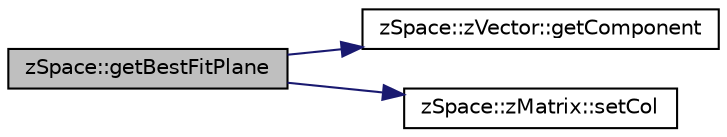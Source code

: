digraph "zSpace::getBestFitPlane"
{
  edge [fontname="Helvetica",fontsize="10",labelfontname="Helvetica",labelfontsize="10"];
  node [fontname="Helvetica",fontsize="10",shape=record];
  rankdir="LR";
  Node31 [label="zSpace::getBestFitPlane",height=0.2,width=0.4,color="black", fillcolor="grey75", style="filled", fontcolor="black"];
  Node31 -> Node32 [color="midnightblue",fontsize="10",style="solid",fontname="Helvetica"];
  Node32 [label="zSpace::zVector::getComponent",height=0.2,width=0.4,color="black", fillcolor="white", style="filled",URL="$classz_space_1_1z_vector.html#a90d8f98859c540c5fd0bdea52a87d897",tooltip="This method returns the component value of the current zVector. "];
  Node31 -> Node33 [color="midnightblue",fontsize="10",style="solid",fontname="Helvetica"];
  Node33 [label="zSpace::zMatrix::setCol",height=0.2,width=0.4,color="black", fillcolor="white", style="filled",URL="$classz_space_1_1z_matrix.html#aed2d0cb2a763840e9182d79a16ec85ef",tooltip="This method sets the col values at the input col index with the input value. "];
}
